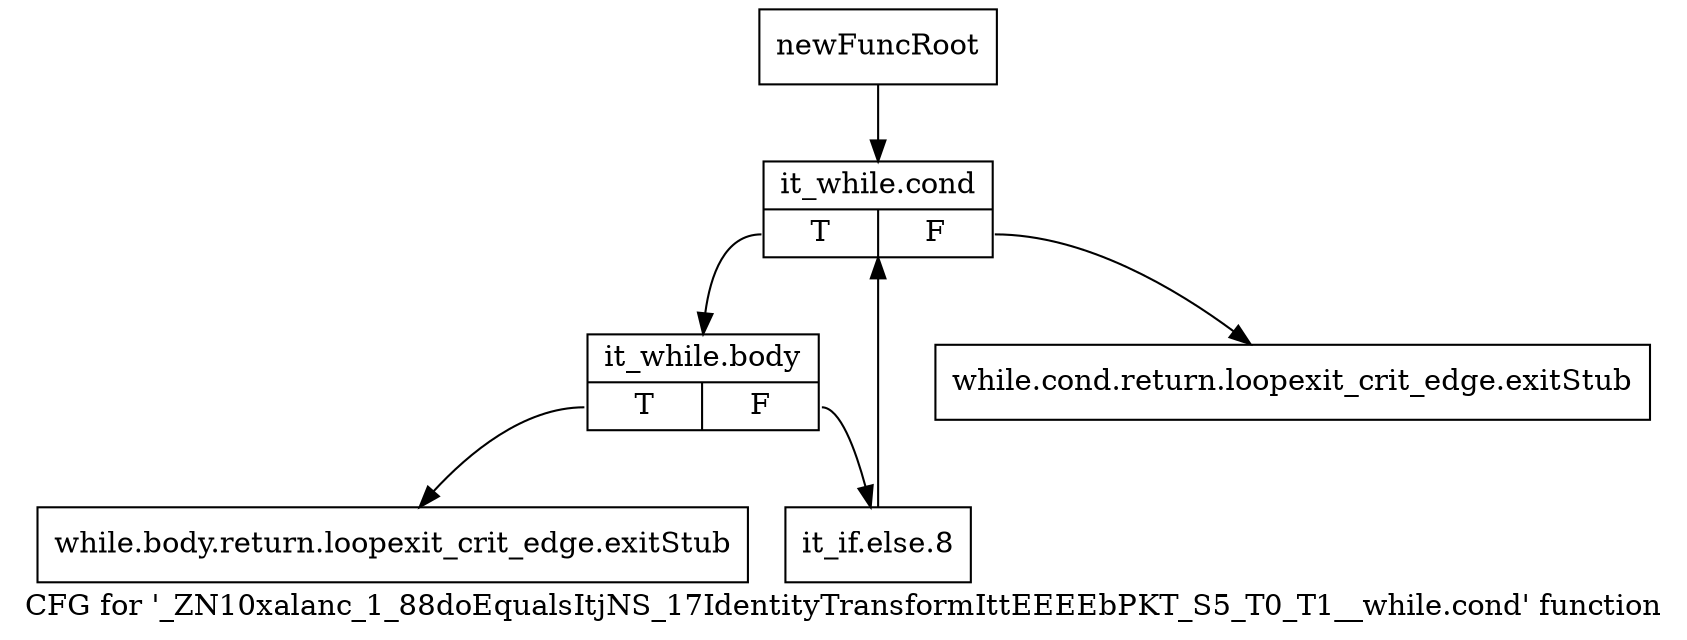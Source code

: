 digraph "CFG for '_ZN10xalanc_1_88doEqualsItjNS_17IdentityTransformIttEEEEbPKT_S5_T0_T1__while.cond' function" {
	label="CFG for '_ZN10xalanc_1_88doEqualsItjNS_17IdentityTransformIttEEEEbPKT_S5_T0_T1__while.cond' function";

	Node0x9d45930 [shape=record,label="{newFuncRoot}"];
	Node0x9d45930 -> Node0x9d45a20;
	Node0x9d45980 [shape=record,label="{while.cond.return.loopexit_crit_edge.exitStub}"];
	Node0x9d459d0 [shape=record,label="{while.body.return.loopexit_crit_edge.exitStub}"];
	Node0x9d45a20 [shape=record,label="{it_while.cond|{<s0>T|<s1>F}}"];
	Node0x9d45a20:s0 -> Node0x9d45a70;
	Node0x9d45a20:s1 -> Node0x9d45980;
	Node0x9d45a70 [shape=record,label="{it_while.body|{<s0>T|<s1>F}}"];
	Node0x9d45a70:s0 -> Node0x9d459d0;
	Node0x9d45a70:s1 -> Node0x9d45ac0;
	Node0x9d45ac0 [shape=record,label="{it_if.else.8}"];
	Node0x9d45ac0 -> Node0x9d45a20;
}
